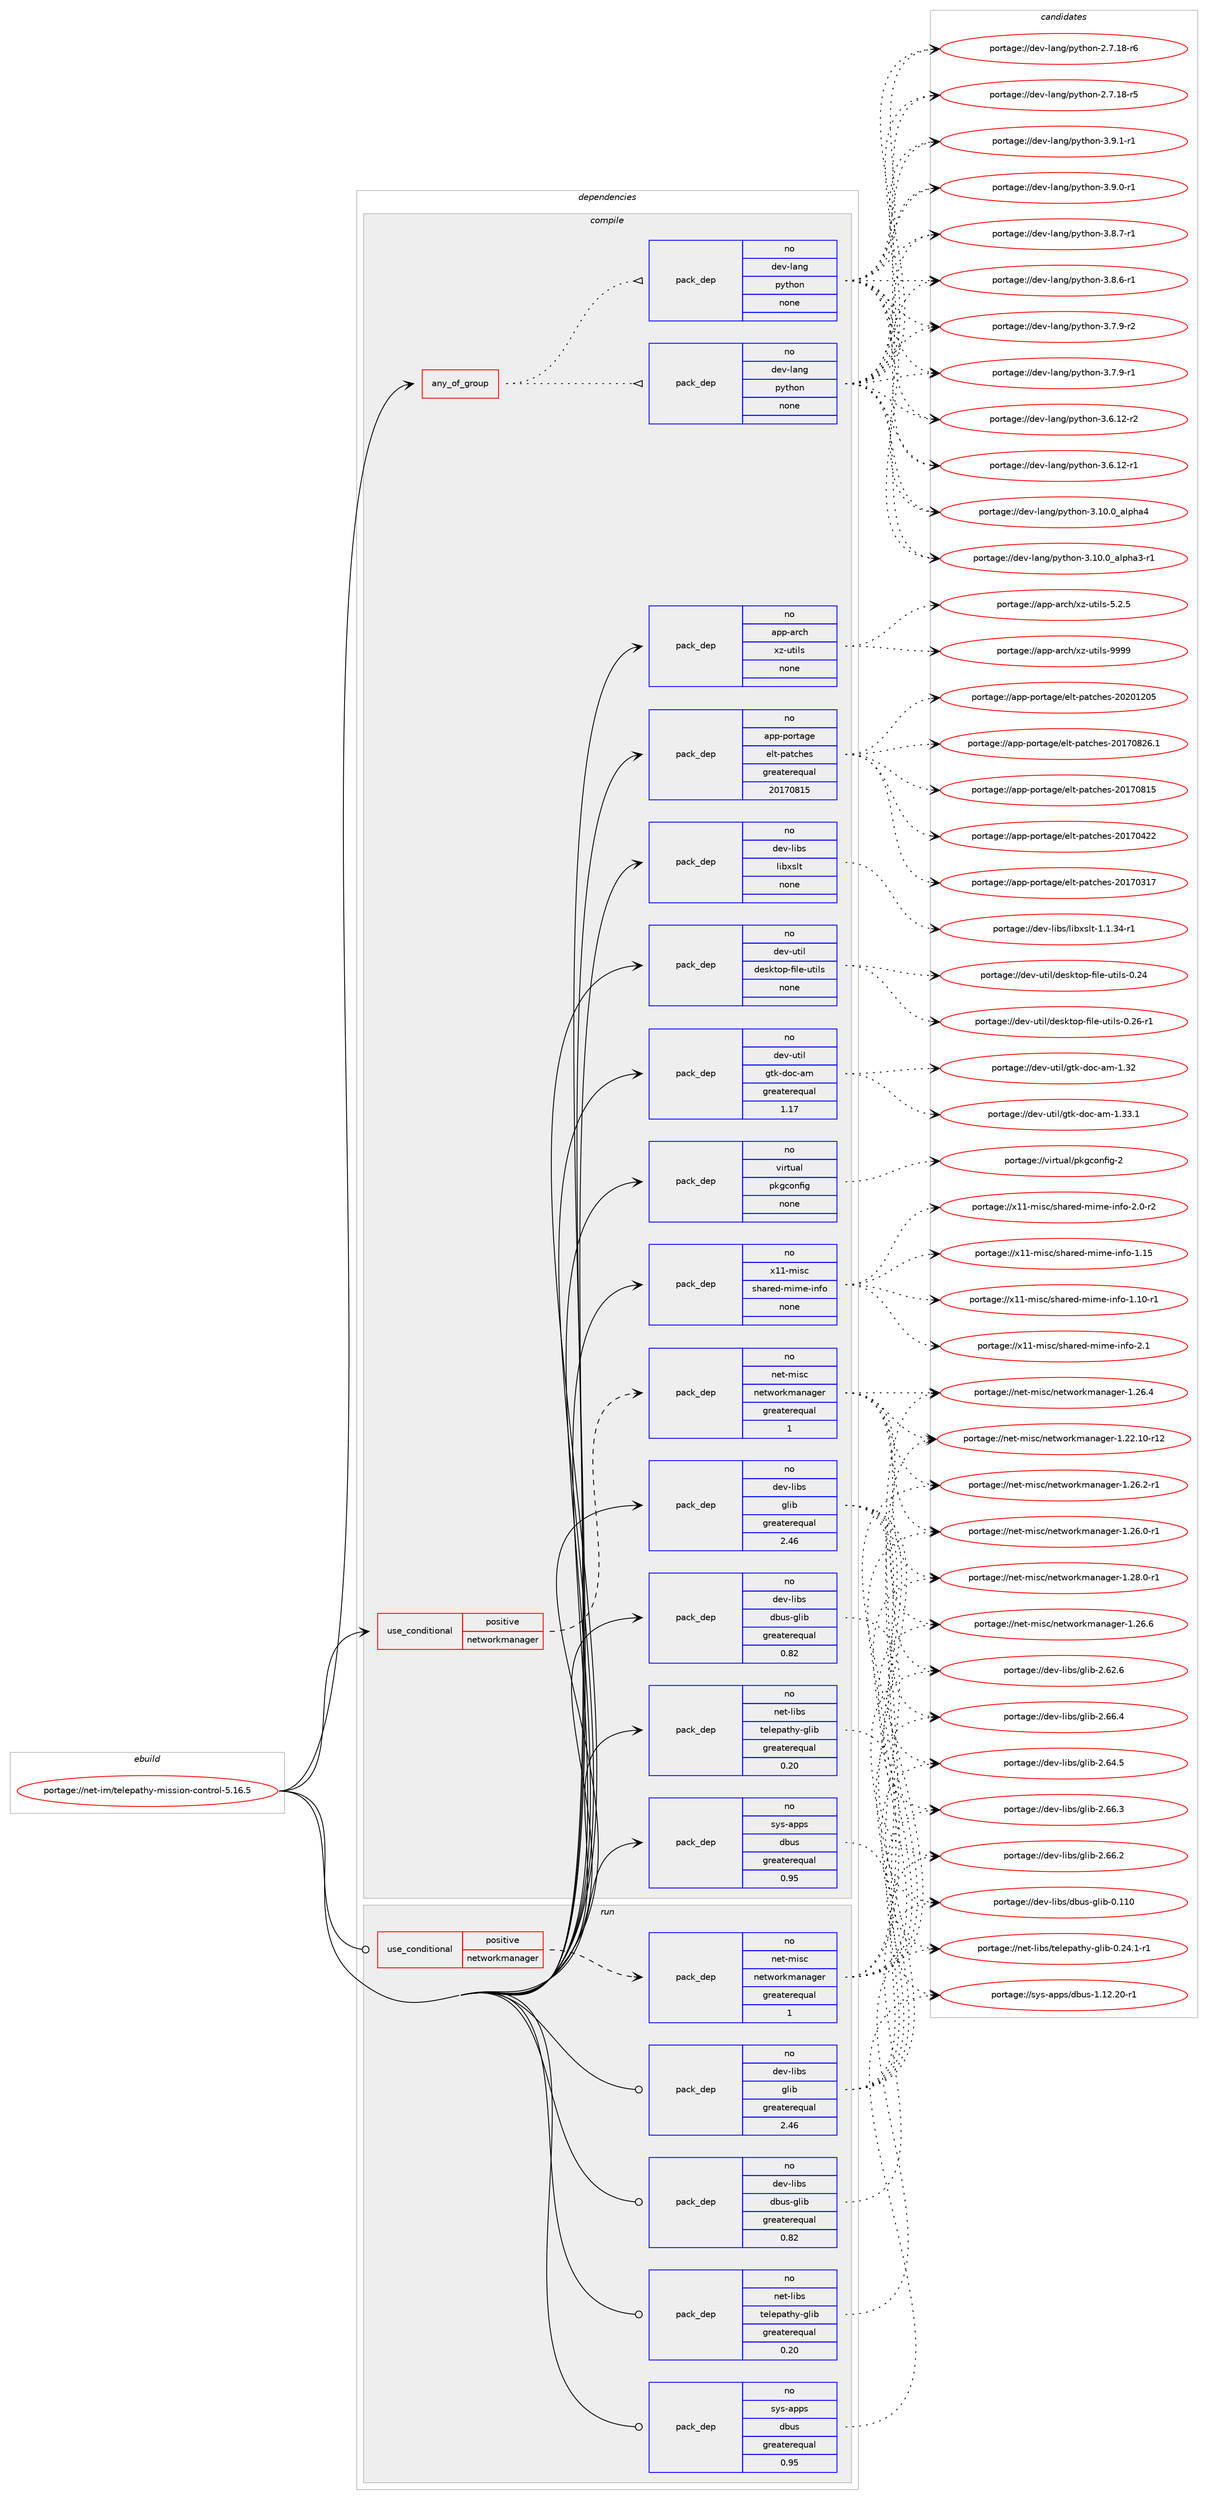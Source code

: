 digraph prolog {

# *************
# Graph options
# *************

newrank=true;
concentrate=true;
compound=true;
graph [rankdir=LR,fontname=Helvetica,fontsize=10,ranksep=1.5];#, ranksep=2.5, nodesep=0.2];
edge  [arrowhead=vee];
node  [fontname=Helvetica,fontsize=10];

# **********
# The ebuild
# **********

subgraph cluster_leftcol {
color=gray;
rank=same;
label=<<i>ebuild</i>>;
id [label="portage://net-im/telepathy-mission-control-5.16.5", color=red, width=4, href="../net-im/telepathy-mission-control-5.16.5.svg"];
}

# ****************
# The dependencies
# ****************

subgraph cluster_midcol {
color=gray;
label=<<i>dependencies</i>>;
subgraph cluster_compile {
fillcolor="#eeeeee";
style=filled;
label=<<i>compile</i>>;
subgraph any214 {
dependency28567 [label=<<TABLE BORDER="0" CELLBORDER="1" CELLSPACING="0" CELLPADDING="4"><TR><TD CELLPADDING="10">any_of_group</TD></TR></TABLE>>, shape=none, color=red];subgraph pack19553 {
dependency28568 [label=<<TABLE BORDER="0" CELLBORDER="1" CELLSPACING="0" CELLPADDING="4" WIDTH="220"><TR><TD ROWSPAN="6" CELLPADDING="30">pack_dep</TD></TR><TR><TD WIDTH="110">no</TD></TR><TR><TD>dev-lang</TD></TR><TR><TD>python</TD></TR><TR><TD>none</TD></TR><TR><TD></TD></TR></TABLE>>, shape=none, color=blue];
}
dependency28567:e -> dependency28568:w [weight=20,style="dotted",arrowhead="oinv"];
subgraph pack19554 {
dependency28569 [label=<<TABLE BORDER="0" CELLBORDER="1" CELLSPACING="0" CELLPADDING="4" WIDTH="220"><TR><TD ROWSPAN="6" CELLPADDING="30">pack_dep</TD></TR><TR><TD WIDTH="110">no</TD></TR><TR><TD>dev-lang</TD></TR><TR><TD>python</TD></TR><TR><TD>none</TD></TR><TR><TD></TD></TR></TABLE>>, shape=none, color=blue];
}
dependency28567:e -> dependency28569:w [weight=20,style="dotted",arrowhead="oinv"];
}
id:e -> dependency28567:w [weight=20,style="solid",arrowhead="vee"];
subgraph cond8753 {
dependency28570 [label=<<TABLE BORDER="0" CELLBORDER="1" CELLSPACING="0" CELLPADDING="4"><TR><TD ROWSPAN="3" CELLPADDING="10">use_conditional</TD></TR><TR><TD>positive</TD></TR><TR><TD>networkmanager</TD></TR></TABLE>>, shape=none, color=red];
subgraph pack19555 {
dependency28571 [label=<<TABLE BORDER="0" CELLBORDER="1" CELLSPACING="0" CELLPADDING="4" WIDTH="220"><TR><TD ROWSPAN="6" CELLPADDING="30">pack_dep</TD></TR><TR><TD WIDTH="110">no</TD></TR><TR><TD>net-misc</TD></TR><TR><TD>networkmanager</TD></TR><TR><TD>greaterequal</TD></TR><TR><TD>1</TD></TR></TABLE>>, shape=none, color=blue];
}
dependency28570:e -> dependency28571:w [weight=20,style="dashed",arrowhead="vee"];
}
id:e -> dependency28570:w [weight=20,style="solid",arrowhead="vee"];
subgraph pack19556 {
dependency28572 [label=<<TABLE BORDER="0" CELLBORDER="1" CELLSPACING="0" CELLPADDING="4" WIDTH="220"><TR><TD ROWSPAN="6" CELLPADDING="30">pack_dep</TD></TR><TR><TD WIDTH="110">no</TD></TR><TR><TD>app-arch</TD></TR><TR><TD>xz-utils</TD></TR><TR><TD>none</TD></TR><TR><TD></TD></TR></TABLE>>, shape=none, color=blue];
}
id:e -> dependency28572:w [weight=20,style="solid",arrowhead="vee"];
subgraph pack19557 {
dependency28573 [label=<<TABLE BORDER="0" CELLBORDER="1" CELLSPACING="0" CELLPADDING="4" WIDTH="220"><TR><TD ROWSPAN="6" CELLPADDING="30">pack_dep</TD></TR><TR><TD WIDTH="110">no</TD></TR><TR><TD>app-portage</TD></TR><TR><TD>elt-patches</TD></TR><TR><TD>greaterequal</TD></TR><TR><TD>20170815</TD></TR></TABLE>>, shape=none, color=blue];
}
id:e -> dependency28573:w [weight=20,style="solid",arrowhead="vee"];
subgraph pack19558 {
dependency28574 [label=<<TABLE BORDER="0" CELLBORDER="1" CELLSPACING="0" CELLPADDING="4" WIDTH="220"><TR><TD ROWSPAN="6" CELLPADDING="30">pack_dep</TD></TR><TR><TD WIDTH="110">no</TD></TR><TR><TD>dev-libs</TD></TR><TR><TD>dbus-glib</TD></TR><TR><TD>greaterequal</TD></TR><TR><TD>0.82</TD></TR></TABLE>>, shape=none, color=blue];
}
id:e -> dependency28574:w [weight=20,style="solid",arrowhead="vee"];
subgraph pack19559 {
dependency28575 [label=<<TABLE BORDER="0" CELLBORDER="1" CELLSPACING="0" CELLPADDING="4" WIDTH="220"><TR><TD ROWSPAN="6" CELLPADDING="30">pack_dep</TD></TR><TR><TD WIDTH="110">no</TD></TR><TR><TD>dev-libs</TD></TR><TR><TD>glib</TD></TR><TR><TD>greaterequal</TD></TR><TR><TD>2.46</TD></TR></TABLE>>, shape=none, color=blue];
}
id:e -> dependency28575:w [weight=20,style="solid",arrowhead="vee"];
subgraph pack19560 {
dependency28576 [label=<<TABLE BORDER="0" CELLBORDER="1" CELLSPACING="0" CELLPADDING="4" WIDTH="220"><TR><TD ROWSPAN="6" CELLPADDING="30">pack_dep</TD></TR><TR><TD WIDTH="110">no</TD></TR><TR><TD>dev-libs</TD></TR><TR><TD>libxslt</TD></TR><TR><TD>none</TD></TR><TR><TD></TD></TR></TABLE>>, shape=none, color=blue];
}
id:e -> dependency28576:w [weight=20,style="solid",arrowhead="vee"];
subgraph pack19561 {
dependency28577 [label=<<TABLE BORDER="0" CELLBORDER="1" CELLSPACING="0" CELLPADDING="4" WIDTH="220"><TR><TD ROWSPAN="6" CELLPADDING="30">pack_dep</TD></TR><TR><TD WIDTH="110">no</TD></TR><TR><TD>dev-util</TD></TR><TR><TD>desktop-file-utils</TD></TR><TR><TD>none</TD></TR><TR><TD></TD></TR></TABLE>>, shape=none, color=blue];
}
id:e -> dependency28577:w [weight=20,style="solid",arrowhead="vee"];
subgraph pack19562 {
dependency28578 [label=<<TABLE BORDER="0" CELLBORDER="1" CELLSPACING="0" CELLPADDING="4" WIDTH="220"><TR><TD ROWSPAN="6" CELLPADDING="30">pack_dep</TD></TR><TR><TD WIDTH="110">no</TD></TR><TR><TD>dev-util</TD></TR><TR><TD>gtk-doc-am</TD></TR><TR><TD>greaterequal</TD></TR><TR><TD>1.17</TD></TR></TABLE>>, shape=none, color=blue];
}
id:e -> dependency28578:w [weight=20,style="solid",arrowhead="vee"];
subgraph pack19563 {
dependency28579 [label=<<TABLE BORDER="0" CELLBORDER="1" CELLSPACING="0" CELLPADDING="4" WIDTH="220"><TR><TD ROWSPAN="6" CELLPADDING="30">pack_dep</TD></TR><TR><TD WIDTH="110">no</TD></TR><TR><TD>net-libs</TD></TR><TR><TD>telepathy-glib</TD></TR><TR><TD>greaterequal</TD></TR><TR><TD>0.20</TD></TR></TABLE>>, shape=none, color=blue];
}
id:e -> dependency28579:w [weight=20,style="solid",arrowhead="vee"];
subgraph pack19564 {
dependency28580 [label=<<TABLE BORDER="0" CELLBORDER="1" CELLSPACING="0" CELLPADDING="4" WIDTH="220"><TR><TD ROWSPAN="6" CELLPADDING="30">pack_dep</TD></TR><TR><TD WIDTH="110">no</TD></TR><TR><TD>sys-apps</TD></TR><TR><TD>dbus</TD></TR><TR><TD>greaterequal</TD></TR><TR><TD>0.95</TD></TR></TABLE>>, shape=none, color=blue];
}
id:e -> dependency28580:w [weight=20,style="solid",arrowhead="vee"];
subgraph pack19565 {
dependency28581 [label=<<TABLE BORDER="0" CELLBORDER="1" CELLSPACING="0" CELLPADDING="4" WIDTH="220"><TR><TD ROWSPAN="6" CELLPADDING="30">pack_dep</TD></TR><TR><TD WIDTH="110">no</TD></TR><TR><TD>virtual</TD></TR><TR><TD>pkgconfig</TD></TR><TR><TD>none</TD></TR><TR><TD></TD></TR></TABLE>>, shape=none, color=blue];
}
id:e -> dependency28581:w [weight=20,style="solid",arrowhead="vee"];
subgraph pack19566 {
dependency28582 [label=<<TABLE BORDER="0" CELLBORDER="1" CELLSPACING="0" CELLPADDING="4" WIDTH="220"><TR><TD ROWSPAN="6" CELLPADDING="30">pack_dep</TD></TR><TR><TD WIDTH="110">no</TD></TR><TR><TD>x11-misc</TD></TR><TR><TD>shared-mime-info</TD></TR><TR><TD>none</TD></TR><TR><TD></TD></TR></TABLE>>, shape=none, color=blue];
}
id:e -> dependency28582:w [weight=20,style="solid",arrowhead="vee"];
}
subgraph cluster_compileandrun {
fillcolor="#eeeeee";
style=filled;
label=<<i>compile and run</i>>;
}
subgraph cluster_run {
fillcolor="#eeeeee";
style=filled;
label=<<i>run</i>>;
subgraph cond8754 {
dependency28583 [label=<<TABLE BORDER="0" CELLBORDER="1" CELLSPACING="0" CELLPADDING="4"><TR><TD ROWSPAN="3" CELLPADDING="10">use_conditional</TD></TR><TR><TD>positive</TD></TR><TR><TD>networkmanager</TD></TR></TABLE>>, shape=none, color=red];
subgraph pack19567 {
dependency28584 [label=<<TABLE BORDER="0" CELLBORDER="1" CELLSPACING="0" CELLPADDING="4" WIDTH="220"><TR><TD ROWSPAN="6" CELLPADDING="30">pack_dep</TD></TR><TR><TD WIDTH="110">no</TD></TR><TR><TD>net-misc</TD></TR><TR><TD>networkmanager</TD></TR><TR><TD>greaterequal</TD></TR><TR><TD>1</TD></TR></TABLE>>, shape=none, color=blue];
}
dependency28583:e -> dependency28584:w [weight=20,style="dashed",arrowhead="vee"];
}
id:e -> dependency28583:w [weight=20,style="solid",arrowhead="odot"];
subgraph pack19568 {
dependency28585 [label=<<TABLE BORDER="0" CELLBORDER="1" CELLSPACING="0" CELLPADDING="4" WIDTH="220"><TR><TD ROWSPAN="6" CELLPADDING="30">pack_dep</TD></TR><TR><TD WIDTH="110">no</TD></TR><TR><TD>dev-libs</TD></TR><TR><TD>dbus-glib</TD></TR><TR><TD>greaterequal</TD></TR><TR><TD>0.82</TD></TR></TABLE>>, shape=none, color=blue];
}
id:e -> dependency28585:w [weight=20,style="solid",arrowhead="odot"];
subgraph pack19569 {
dependency28586 [label=<<TABLE BORDER="0" CELLBORDER="1" CELLSPACING="0" CELLPADDING="4" WIDTH="220"><TR><TD ROWSPAN="6" CELLPADDING="30">pack_dep</TD></TR><TR><TD WIDTH="110">no</TD></TR><TR><TD>dev-libs</TD></TR><TR><TD>glib</TD></TR><TR><TD>greaterequal</TD></TR><TR><TD>2.46</TD></TR></TABLE>>, shape=none, color=blue];
}
id:e -> dependency28586:w [weight=20,style="solid",arrowhead="odot"];
subgraph pack19570 {
dependency28587 [label=<<TABLE BORDER="0" CELLBORDER="1" CELLSPACING="0" CELLPADDING="4" WIDTH="220"><TR><TD ROWSPAN="6" CELLPADDING="30">pack_dep</TD></TR><TR><TD WIDTH="110">no</TD></TR><TR><TD>net-libs</TD></TR><TR><TD>telepathy-glib</TD></TR><TR><TD>greaterequal</TD></TR><TR><TD>0.20</TD></TR></TABLE>>, shape=none, color=blue];
}
id:e -> dependency28587:w [weight=20,style="solid",arrowhead="odot"];
subgraph pack19571 {
dependency28588 [label=<<TABLE BORDER="0" CELLBORDER="1" CELLSPACING="0" CELLPADDING="4" WIDTH="220"><TR><TD ROWSPAN="6" CELLPADDING="30">pack_dep</TD></TR><TR><TD WIDTH="110">no</TD></TR><TR><TD>sys-apps</TD></TR><TR><TD>dbus</TD></TR><TR><TD>greaterequal</TD></TR><TR><TD>0.95</TD></TR></TABLE>>, shape=none, color=blue];
}
id:e -> dependency28588:w [weight=20,style="solid",arrowhead="odot"];
}
}

# **************
# The candidates
# **************

subgraph cluster_choices {
rank=same;
color=gray;
label=<<i>candidates</i>>;

subgraph choice19553 {
color=black;
nodesep=1;
choice1001011184510897110103471121211161041111104551465746494511449 [label="portage://dev-lang/python-3.9.1-r1", color=red, width=4,href="../dev-lang/python-3.9.1-r1.svg"];
choice1001011184510897110103471121211161041111104551465746484511449 [label="portage://dev-lang/python-3.9.0-r1", color=red, width=4,href="../dev-lang/python-3.9.0-r1.svg"];
choice1001011184510897110103471121211161041111104551465646554511449 [label="portage://dev-lang/python-3.8.7-r1", color=red, width=4,href="../dev-lang/python-3.8.7-r1.svg"];
choice1001011184510897110103471121211161041111104551465646544511449 [label="portage://dev-lang/python-3.8.6-r1", color=red, width=4,href="../dev-lang/python-3.8.6-r1.svg"];
choice1001011184510897110103471121211161041111104551465546574511450 [label="portage://dev-lang/python-3.7.9-r2", color=red, width=4,href="../dev-lang/python-3.7.9-r2.svg"];
choice1001011184510897110103471121211161041111104551465546574511449 [label="portage://dev-lang/python-3.7.9-r1", color=red, width=4,href="../dev-lang/python-3.7.9-r1.svg"];
choice100101118451089711010347112121116104111110455146544649504511450 [label="portage://dev-lang/python-3.6.12-r2", color=red, width=4,href="../dev-lang/python-3.6.12-r2.svg"];
choice100101118451089711010347112121116104111110455146544649504511449 [label="portage://dev-lang/python-3.6.12-r1", color=red, width=4,href="../dev-lang/python-3.6.12-r1.svg"];
choice1001011184510897110103471121211161041111104551464948464895971081121049752 [label="portage://dev-lang/python-3.10.0_alpha4", color=red, width=4,href="../dev-lang/python-3.10.0_alpha4.svg"];
choice10010111845108971101034711212111610411111045514649484648959710811210497514511449 [label="portage://dev-lang/python-3.10.0_alpha3-r1", color=red, width=4,href="../dev-lang/python-3.10.0_alpha3-r1.svg"];
choice100101118451089711010347112121116104111110455046554649564511454 [label="portage://dev-lang/python-2.7.18-r6", color=red, width=4,href="../dev-lang/python-2.7.18-r6.svg"];
choice100101118451089711010347112121116104111110455046554649564511453 [label="portage://dev-lang/python-2.7.18-r5", color=red, width=4,href="../dev-lang/python-2.7.18-r5.svg"];
dependency28568:e -> choice1001011184510897110103471121211161041111104551465746494511449:w [style=dotted,weight="100"];
dependency28568:e -> choice1001011184510897110103471121211161041111104551465746484511449:w [style=dotted,weight="100"];
dependency28568:e -> choice1001011184510897110103471121211161041111104551465646554511449:w [style=dotted,weight="100"];
dependency28568:e -> choice1001011184510897110103471121211161041111104551465646544511449:w [style=dotted,weight="100"];
dependency28568:e -> choice1001011184510897110103471121211161041111104551465546574511450:w [style=dotted,weight="100"];
dependency28568:e -> choice1001011184510897110103471121211161041111104551465546574511449:w [style=dotted,weight="100"];
dependency28568:e -> choice100101118451089711010347112121116104111110455146544649504511450:w [style=dotted,weight="100"];
dependency28568:e -> choice100101118451089711010347112121116104111110455146544649504511449:w [style=dotted,weight="100"];
dependency28568:e -> choice1001011184510897110103471121211161041111104551464948464895971081121049752:w [style=dotted,weight="100"];
dependency28568:e -> choice10010111845108971101034711212111610411111045514649484648959710811210497514511449:w [style=dotted,weight="100"];
dependency28568:e -> choice100101118451089711010347112121116104111110455046554649564511454:w [style=dotted,weight="100"];
dependency28568:e -> choice100101118451089711010347112121116104111110455046554649564511453:w [style=dotted,weight="100"];
}
subgraph choice19554 {
color=black;
nodesep=1;
choice1001011184510897110103471121211161041111104551465746494511449 [label="portage://dev-lang/python-3.9.1-r1", color=red, width=4,href="../dev-lang/python-3.9.1-r1.svg"];
choice1001011184510897110103471121211161041111104551465746484511449 [label="portage://dev-lang/python-3.9.0-r1", color=red, width=4,href="../dev-lang/python-3.9.0-r1.svg"];
choice1001011184510897110103471121211161041111104551465646554511449 [label="portage://dev-lang/python-3.8.7-r1", color=red, width=4,href="../dev-lang/python-3.8.7-r1.svg"];
choice1001011184510897110103471121211161041111104551465646544511449 [label="portage://dev-lang/python-3.8.6-r1", color=red, width=4,href="../dev-lang/python-3.8.6-r1.svg"];
choice1001011184510897110103471121211161041111104551465546574511450 [label="portage://dev-lang/python-3.7.9-r2", color=red, width=4,href="../dev-lang/python-3.7.9-r2.svg"];
choice1001011184510897110103471121211161041111104551465546574511449 [label="portage://dev-lang/python-3.7.9-r1", color=red, width=4,href="../dev-lang/python-3.7.9-r1.svg"];
choice100101118451089711010347112121116104111110455146544649504511450 [label="portage://dev-lang/python-3.6.12-r2", color=red, width=4,href="../dev-lang/python-3.6.12-r2.svg"];
choice100101118451089711010347112121116104111110455146544649504511449 [label="portage://dev-lang/python-3.6.12-r1", color=red, width=4,href="../dev-lang/python-3.6.12-r1.svg"];
choice1001011184510897110103471121211161041111104551464948464895971081121049752 [label="portage://dev-lang/python-3.10.0_alpha4", color=red, width=4,href="../dev-lang/python-3.10.0_alpha4.svg"];
choice10010111845108971101034711212111610411111045514649484648959710811210497514511449 [label="portage://dev-lang/python-3.10.0_alpha3-r1", color=red, width=4,href="../dev-lang/python-3.10.0_alpha3-r1.svg"];
choice100101118451089711010347112121116104111110455046554649564511454 [label="portage://dev-lang/python-2.7.18-r6", color=red, width=4,href="../dev-lang/python-2.7.18-r6.svg"];
choice100101118451089711010347112121116104111110455046554649564511453 [label="portage://dev-lang/python-2.7.18-r5", color=red, width=4,href="../dev-lang/python-2.7.18-r5.svg"];
dependency28569:e -> choice1001011184510897110103471121211161041111104551465746494511449:w [style=dotted,weight="100"];
dependency28569:e -> choice1001011184510897110103471121211161041111104551465746484511449:w [style=dotted,weight="100"];
dependency28569:e -> choice1001011184510897110103471121211161041111104551465646554511449:w [style=dotted,weight="100"];
dependency28569:e -> choice1001011184510897110103471121211161041111104551465646544511449:w [style=dotted,weight="100"];
dependency28569:e -> choice1001011184510897110103471121211161041111104551465546574511450:w [style=dotted,weight="100"];
dependency28569:e -> choice1001011184510897110103471121211161041111104551465546574511449:w [style=dotted,weight="100"];
dependency28569:e -> choice100101118451089711010347112121116104111110455146544649504511450:w [style=dotted,weight="100"];
dependency28569:e -> choice100101118451089711010347112121116104111110455146544649504511449:w [style=dotted,weight="100"];
dependency28569:e -> choice1001011184510897110103471121211161041111104551464948464895971081121049752:w [style=dotted,weight="100"];
dependency28569:e -> choice10010111845108971101034711212111610411111045514649484648959710811210497514511449:w [style=dotted,weight="100"];
dependency28569:e -> choice100101118451089711010347112121116104111110455046554649564511454:w [style=dotted,weight="100"];
dependency28569:e -> choice100101118451089711010347112121116104111110455046554649564511453:w [style=dotted,weight="100"];
}
subgraph choice19555 {
color=black;
nodesep=1;
choice1101011164510910511599471101011161191111141071099711097103101114454946505646484511449 [label="portage://net-misc/networkmanager-1.28.0-r1", color=red, width=4,href="../net-misc/networkmanager-1.28.0-r1.svg"];
choice110101116451091051159947110101116119111114107109971109710310111445494650544654 [label="portage://net-misc/networkmanager-1.26.6", color=red, width=4,href="../net-misc/networkmanager-1.26.6.svg"];
choice110101116451091051159947110101116119111114107109971109710310111445494650544652 [label="portage://net-misc/networkmanager-1.26.4", color=red, width=4,href="../net-misc/networkmanager-1.26.4.svg"];
choice1101011164510910511599471101011161191111141071099711097103101114454946505446504511449 [label="portage://net-misc/networkmanager-1.26.2-r1", color=red, width=4,href="../net-misc/networkmanager-1.26.2-r1.svg"];
choice1101011164510910511599471101011161191111141071099711097103101114454946505446484511449 [label="portage://net-misc/networkmanager-1.26.0-r1", color=red, width=4,href="../net-misc/networkmanager-1.26.0-r1.svg"];
choice11010111645109105115994711010111611911111410710997110971031011144549465050464948451144950 [label="portage://net-misc/networkmanager-1.22.10-r12", color=red, width=4,href="../net-misc/networkmanager-1.22.10-r12.svg"];
dependency28571:e -> choice1101011164510910511599471101011161191111141071099711097103101114454946505646484511449:w [style=dotted,weight="100"];
dependency28571:e -> choice110101116451091051159947110101116119111114107109971109710310111445494650544654:w [style=dotted,weight="100"];
dependency28571:e -> choice110101116451091051159947110101116119111114107109971109710310111445494650544652:w [style=dotted,weight="100"];
dependency28571:e -> choice1101011164510910511599471101011161191111141071099711097103101114454946505446504511449:w [style=dotted,weight="100"];
dependency28571:e -> choice1101011164510910511599471101011161191111141071099711097103101114454946505446484511449:w [style=dotted,weight="100"];
dependency28571:e -> choice11010111645109105115994711010111611911111410710997110971031011144549465050464948451144950:w [style=dotted,weight="100"];
}
subgraph choice19556 {
color=black;
nodesep=1;
choice9711211245971149910447120122451171161051081154557575757 [label="portage://app-arch/xz-utils-9999", color=red, width=4,href="../app-arch/xz-utils-9999.svg"];
choice971121124597114991044712012245117116105108115455346504653 [label="portage://app-arch/xz-utils-5.2.5", color=red, width=4,href="../app-arch/xz-utils-5.2.5.svg"];
dependency28572:e -> choice9711211245971149910447120122451171161051081154557575757:w [style=dotted,weight="100"];
dependency28572:e -> choice971121124597114991044712012245117116105108115455346504653:w [style=dotted,weight="100"];
}
subgraph choice19557 {
color=black;
nodesep=1;
choice97112112451121111141169710310147101108116451129711699104101115455048504849504853 [label="portage://app-portage/elt-patches-20201205", color=red, width=4,href="../app-portage/elt-patches-20201205.svg"];
choice971121124511211111411697103101471011081164511297116991041011154550484955485650544649 [label="portage://app-portage/elt-patches-20170826.1", color=red, width=4,href="../app-portage/elt-patches-20170826.1.svg"];
choice97112112451121111141169710310147101108116451129711699104101115455048495548564953 [label="portage://app-portage/elt-patches-20170815", color=red, width=4,href="../app-portage/elt-patches-20170815.svg"];
choice97112112451121111141169710310147101108116451129711699104101115455048495548525050 [label="portage://app-portage/elt-patches-20170422", color=red, width=4,href="../app-portage/elt-patches-20170422.svg"];
choice97112112451121111141169710310147101108116451129711699104101115455048495548514955 [label="portage://app-portage/elt-patches-20170317", color=red, width=4,href="../app-portage/elt-patches-20170317.svg"];
dependency28573:e -> choice97112112451121111141169710310147101108116451129711699104101115455048504849504853:w [style=dotted,weight="100"];
dependency28573:e -> choice971121124511211111411697103101471011081164511297116991041011154550484955485650544649:w [style=dotted,weight="100"];
dependency28573:e -> choice97112112451121111141169710310147101108116451129711699104101115455048495548564953:w [style=dotted,weight="100"];
dependency28573:e -> choice97112112451121111141169710310147101108116451129711699104101115455048495548525050:w [style=dotted,weight="100"];
dependency28573:e -> choice97112112451121111141169710310147101108116451129711699104101115455048495548514955:w [style=dotted,weight="100"];
}
subgraph choice19558 {
color=black;
nodesep=1;
choice100101118451081059811547100981171154510310810598454846494948 [label="portage://dev-libs/dbus-glib-0.110", color=red, width=4,href="../dev-libs/dbus-glib-0.110.svg"];
dependency28574:e -> choice100101118451081059811547100981171154510310810598454846494948:w [style=dotted,weight="100"];
}
subgraph choice19559 {
color=black;
nodesep=1;
choice1001011184510810598115471031081059845504654544652 [label="portage://dev-libs/glib-2.66.4", color=red, width=4,href="../dev-libs/glib-2.66.4.svg"];
choice1001011184510810598115471031081059845504654544651 [label="portage://dev-libs/glib-2.66.3", color=red, width=4,href="../dev-libs/glib-2.66.3.svg"];
choice1001011184510810598115471031081059845504654544650 [label="portage://dev-libs/glib-2.66.2", color=red, width=4,href="../dev-libs/glib-2.66.2.svg"];
choice1001011184510810598115471031081059845504654524653 [label="portage://dev-libs/glib-2.64.5", color=red, width=4,href="../dev-libs/glib-2.64.5.svg"];
choice1001011184510810598115471031081059845504654504654 [label="portage://dev-libs/glib-2.62.6", color=red, width=4,href="../dev-libs/glib-2.62.6.svg"];
dependency28575:e -> choice1001011184510810598115471031081059845504654544652:w [style=dotted,weight="100"];
dependency28575:e -> choice1001011184510810598115471031081059845504654544651:w [style=dotted,weight="100"];
dependency28575:e -> choice1001011184510810598115471031081059845504654544650:w [style=dotted,weight="100"];
dependency28575:e -> choice1001011184510810598115471031081059845504654524653:w [style=dotted,weight="100"];
dependency28575:e -> choice1001011184510810598115471031081059845504654504654:w [style=dotted,weight="100"];
}
subgraph choice19560 {
color=black;
nodesep=1;
choice10010111845108105981154710810598120115108116454946494651524511449 [label="portage://dev-libs/libxslt-1.1.34-r1", color=red, width=4,href="../dev-libs/libxslt-1.1.34-r1.svg"];
dependency28576:e -> choice10010111845108105981154710810598120115108116454946494651524511449:w [style=dotted,weight="100"];
}
subgraph choice19561 {
color=black;
nodesep=1;
choice1001011184511711610510847100101115107116111112451021051081014511711610510811545484650544511449 [label="portage://dev-util/desktop-file-utils-0.26-r1", color=red, width=4,href="../dev-util/desktop-file-utils-0.26-r1.svg"];
choice100101118451171161051084710010111510711611111245102105108101451171161051081154548465052 [label="portage://dev-util/desktop-file-utils-0.24", color=red, width=4,href="../dev-util/desktop-file-utils-0.24.svg"];
dependency28577:e -> choice1001011184511711610510847100101115107116111112451021051081014511711610510811545484650544511449:w [style=dotted,weight="100"];
dependency28577:e -> choice100101118451171161051084710010111510711611111245102105108101451171161051081154548465052:w [style=dotted,weight="100"];
}
subgraph choice19562 {
color=black;
nodesep=1;
choice10010111845117116105108471031161074510011199459710945494651514649 [label="portage://dev-util/gtk-doc-am-1.33.1", color=red, width=4,href="../dev-util/gtk-doc-am-1.33.1.svg"];
choice1001011184511711610510847103116107451001119945971094549465150 [label="portage://dev-util/gtk-doc-am-1.32", color=red, width=4,href="../dev-util/gtk-doc-am-1.32.svg"];
dependency28578:e -> choice10010111845117116105108471031161074510011199459710945494651514649:w [style=dotted,weight="100"];
dependency28578:e -> choice1001011184511711610510847103116107451001119945971094549465150:w [style=dotted,weight="100"];
}
subgraph choice19563 {
color=black;
nodesep=1;
choice110101116451081059811547116101108101112971161041214510310810598454846505246494511449 [label="portage://net-libs/telepathy-glib-0.24.1-r1", color=red, width=4,href="../net-libs/telepathy-glib-0.24.1-r1.svg"];
dependency28579:e -> choice110101116451081059811547116101108101112971161041214510310810598454846505246494511449:w [style=dotted,weight="100"];
}
subgraph choice19564 {
color=black;
nodesep=1;
choice1151211154597112112115471009811711545494649504650484511449 [label="portage://sys-apps/dbus-1.12.20-r1", color=red, width=4,href="../sys-apps/dbus-1.12.20-r1.svg"];
dependency28580:e -> choice1151211154597112112115471009811711545494649504650484511449:w [style=dotted,weight="100"];
}
subgraph choice19565 {
color=black;
nodesep=1;
choice1181051141161179710847112107103991111101021051034550 [label="portage://virtual/pkgconfig-2", color=red, width=4,href="../virtual/pkgconfig-2.svg"];
dependency28581:e -> choice1181051141161179710847112107103991111101021051034550:w [style=dotted,weight="100"];
}
subgraph choice19566 {
color=black;
nodesep=1;
choice120494945109105115994711510497114101100451091051091014510511010211145504649 [label="portage://x11-misc/shared-mime-info-2.1", color=red, width=4,href="../x11-misc/shared-mime-info-2.1.svg"];
choice1204949451091051159947115104971141011004510910510910145105110102111455046484511450 [label="portage://x11-misc/shared-mime-info-2.0-r2", color=red, width=4,href="../x11-misc/shared-mime-info-2.0-r2.svg"];
choice12049494510910511599471151049711410110045109105109101451051101021114549464953 [label="portage://x11-misc/shared-mime-info-1.15", color=red, width=4,href="../x11-misc/shared-mime-info-1.15.svg"];
choice120494945109105115994711510497114101100451091051091014510511010211145494649484511449 [label="portage://x11-misc/shared-mime-info-1.10-r1", color=red, width=4,href="../x11-misc/shared-mime-info-1.10-r1.svg"];
dependency28582:e -> choice120494945109105115994711510497114101100451091051091014510511010211145504649:w [style=dotted,weight="100"];
dependency28582:e -> choice1204949451091051159947115104971141011004510910510910145105110102111455046484511450:w [style=dotted,weight="100"];
dependency28582:e -> choice12049494510910511599471151049711410110045109105109101451051101021114549464953:w [style=dotted,weight="100"];
dependency28582:e -> choice120494945109105115994711510497114101100451091051091014510511010211145494649484511449:w [style=dotted,weight="100"];
}
subgraph choice19567 {
color=black;
nodesep=1;
choice1101011164510910511599471101011161191111141071099711097103101114454946505646484511449 [label="portage://net-misc/networkmanager-1.28.0-r1", color=red, width=4,href="../net-misc/networkmanager-1.28.0-r1.svg"];
choice110101116451091051159947110101116119111114107109971109710310111445494650544654 [label="portage://net-misc/networkmanager-1.26.6", color=red, width=4,href="../net-misc/networkmanager-1.26.6.svg"];
choice110101116451091051159947110101116119111114107109971109710310111445494650544652 [label="portage://net-misc/networkmanager-1.26.4", color=red, width=4,href="../net-misc/networkmanager-1.26.4.svg"];
choice1101011164510910511599471101011161191111141071099711097103101114454946505446504511449 [label="portage://net-misc/networkmanager-1.26.2-r1", color=red, width=4,href="../net-misc/networkmanager-1.26.2-r1.svg"];
choice1101011164510910511599471101011161191111141071099711097103101114454946505446484511449 [label="portage://net-misc/networkmanager-1.26.0-r1", color=red, width=4,href="../net-misc/networkmanager-1.26.0-r1.svg"];
choice11010111645109105115994711010111611911111410710997110971031011144549465050464948451144950 [label="portage://net-misc/networkmanager-1.22.10-r12", color=red, width=4,href="../net-misc/networkmanager-1.22.10-r12.svg"];
dependency28584:e -> choice1101011164510910511599471101011161191111141071099711097103101114454946505646484511449:w [style=dotted,weight="100"];
dependency28584:e -> choice110101116451091051159947110101116119111114107109971109710310111445494650544654:w [style=dotted,weight="100"];
dependency28584:e -> choice110101116451091051159947110101116119111114107109971109710310111445494650544652:w [style=dotted,weight="100"];
dependency28584:e -> choice1101011164510910511599471101011161191111141071099711097103101114454946505446504511449:w [style=dotted,weight="100"];
dependency28584:e -> choice1101011164510910511599471101011161191111141071099711097103101114454946505446484511449:w [style=dotted,weight="100"];
dependency28584:e -> choice11010111645109105115994711010111611911111410710997110971031011144549465050464948451144950:w [style=dotted,weight="100"];
}
subgraph choice19568 {
color=black;
nodesep=1;
choice100101118451081059811547100981171154510310810598454846494948 [label="portage://dev-libs/dbus-glib-0.110", color=red, width=4,href="../dev-libs/dbus-glib-0.110.svg"];
dependency28585:e -> choice100101118451081059811547100981171154510310810598454846494948:w [style=dotted,weight="100"];
}
subgraph choice19569 {
color=black;
nodesep=1;
choice1001011184510810598115471031081059845504654544652 [label="portage://dev-libs/glib-2.66.4", color=red, width=4,href="../dev-libs/glib-2.66.4.svg"];
choice1001011184510810598115471031081059845504654544651 [label="portage://dev-libs/glib-2.66.3", color=red, width=4,href="../dev-libs/glib-2.66.3.svg"];
choice1001011184510810598115471031081059845504654544650 [label="portage://dev-libs/glib-2.66.2", color=red, width=4,href="../dev-libs/glib-2.66.2.svg"];
choice1001011184510810598115471031081059845504654524653 [label="portage://dev-libs/glib-2.64.5", color=red, width=4,href="../dev-libs/glib-2.64.5.svg"];
choice1001011184510810598115471031081059845504654504654 [label="portage://dev-libs/glib-2.62.6", color=red, width=4,href="../dev-libs/glib-2.62.6.svg"];
dependency28586:e -> choice1001011184510810598115471031081059845504654544652:w [style=dotted,weight="100"];
dependency28586:e -> choice1001011184510810598115471031081059845504654544651:w [style=dotted,weight="100"];
dependency28586:e -> choice1001011184510810598115471031081059845504654544650:w [style=dotted,weight="100"];
dependency28586:e -> choice1001011184510810598115471031081059845504654524653:w [style=dotted,weight="100"];
dependency28586:e -> choice1001011184510810598115471031081059845504654504654:w [style=dotted,weight="100"];
}
subgraph choice19570 {
color=black;
nodesep=1;
choice110101116451081059811547116101108101112971161041214510310810598454846505246494511449 [label="portage://net-libs/telepathy-glib-0.24.1-r1", color=red, width=4,href="../net-libs/telepathy-glib-0.24.1-r1.svg"];
dependency28587:e -> choice110101116451081059811547116101108101112971161041214510310810598454846505246494511449:w [style=dotted,weight="100"];
}
subgraph choice19571 {
color=black;
nodesep=1;
choice1151211154597112112115471009811711545494649504650484511449 [label="portage://sys-apps/dbus-1.12.20-r1", color=red, width=4,href="../sys-apps/dbus-1.12.20-r1.svg"];
dependency28588:e -> choice1151211154597112112115471009811711545494649504650484511449:w [style=dotted,weight="100"];
}
}

}
